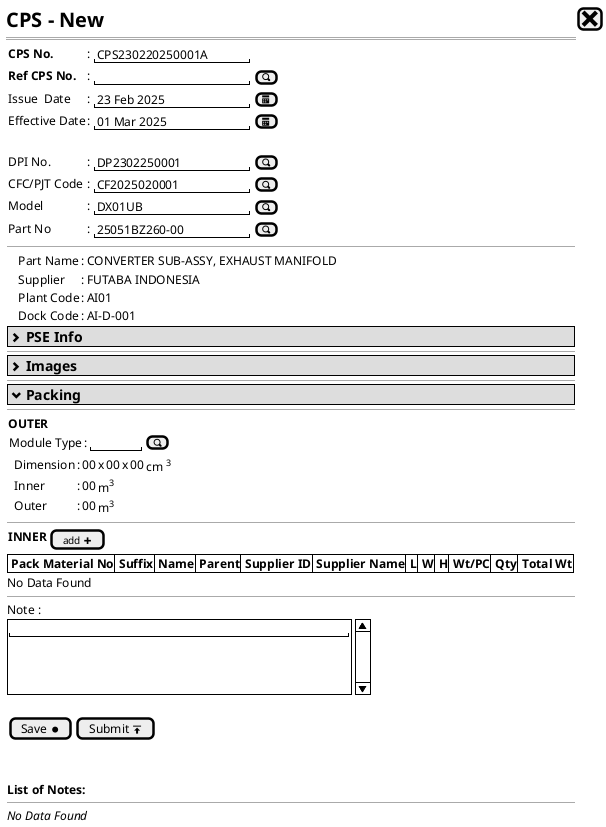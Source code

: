 @startuml
@startsalt
{
  <b><size:20>CPS - New |[<size:25><&x>]|*
  ==
  {
    {
      <b>CPS No.      |: {|" CPS230220250001A  "|}
      <b>Ref CPS No.  |: {|"                   "| [<&magnifying-glass>]}| *
      Issue  Date     |: {|" 23 Feb 2025       "| [<&calendar>]|}
      Effective Date  |: {|" 01 Mar 2025       "| [<&calendar>]|}
      .
      DPI No.         |: {|" DP2302250001      "| [<&magnifying-glass>]}| *
      CFC/PJT Code    |: {|" CF2025020001      "| [<&magnifying-glass>]}
      Model           |: {|" DX01UB            "| [<&magnifying-glass>]}
      Part No         |: {|" 25051BZ260-00     "| [<&magnifying-glass>]}
    }
    --
    {
      .|.|Part Name   |: | CONVERTER SUB-ASSY, EXHAUST MANIFOLD        |*
      .|.|Supplier    |: | FUTABA INDONESIA      |*
      .|.|Plant Code  |: | AI01                  |*
      .|.|Dock Code   |: | AI-D-001              |*

    }
    {*
      <b><size:14> <&chevron-right> PSE Info
    }
    --
    {*
      <b><size:14> <&chevron-right> Images
    }
    --
    {*
      <b><size:14> <&chevron-bottom> Packing
    }
    --
    {
      <b>OUTER
      { Module Type     |: |"      " | [<&magnifying-glass>] | }*  
      {
        .| Dimension     |: | 00 | x | 00 | x | 00 | cm <sup>3</sup> |*
        .| Inner         |: | 00 | m<sup>3</sup>                      |*
        .| Outer         |: | 00 | m<sup>3</sup>                      |*
      }
    }
    --
    {
      |<b>INNER   | [<size:10>add <&plus>] |*
    }
    {#
      |<b> Pack Material No     |<b> Suffix |<b> Name      |<b> Parent    |<b> Supplier ID |<b> Supplier Name |<b> L  |<b> W  |<b> H  |<b> Wt/PC |<b> Qty |<b> Total Wt |*
    }
    No Data Found
    --
    Note :
    {SI
      "                                          "
      .
      .
      .
    }
    .
    {[Save <&media-record>] | [Submit <&data-transfer-upload>]}
    .
    .
    <b>List of Notes:
    --
    <i>No Data Found 
  }
}
@endsalt
@enduml

